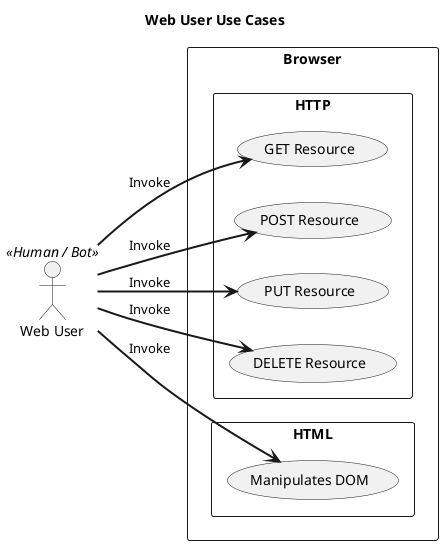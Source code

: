 @startuml
title Web User Use Cases
left to right direction
actor :Web User: << Human / Bot >> as WebUser

rectangle Browser{
    rectangle HTTP {
        usecase (GET Resource) as HttpGet
        usecase (POST Resource) as HttpPost
        usecase (PUT Resource) as HttpPut
        usecase (DELETE Resource) as HttpDelete
    }

    rectangle HTML {
        usecase (Manipulates DOM) as ManipDom
    }
}

WebUser =d=> ManipDom : Invoke

WebUser =r=> HttpGet : Invoke
WebUser =r=> HttpPost : Invoke
WebUser =r=> HttpPut : Invoke
WebUser =r=> HttpDelete : Invoke
@enduml
@startuml
title Godzilla Use Cases
'https://plantuml.com/use-case-diagram
left to right direction

skinparam actorStyle awesome

actor Godzilla << Server >>
note bottom of Godzilla
    Godzilla is Hosted in IIS or
    another web server.
end note

rectangle Browser{
    rectangle HTTP {
        usecase (GET Resource) as HttpGet
        usecase (POST Resource) as HttpPost
        usecase (PUT Resource) as HttpPut
        usecase (DELETE Resource) as HttpDelete
    }

    rectangle WebSocket {
        usecase (Read Resource) as ReadRes
        usecase (Save Resource) as SaveRes
        usecase (Remove Resource) as RemoveRes
        usecase (Send Notification) << Event >> as Notification
    }
}

Godzilla <=l= ReadRes
Godzilla <=l= SaveRes
Godzilla <=l= RemoveRes

Godzilla =d=> Notification

Godzilla <=u= HttpGet
Godzilla <=u= HttpPost
Godzilla <=u= HttpPut
Godzilla <=u= HttpDelete
@enduml
@startuml
title Mothra Uses Cases
top to bottom direction
skinparam actorStyle hollow

rectangle Browser {
    rectangle HTML {
        usecase (Load DOM) as LoadDom
        usecase (Manipulates DOM) as ManipDom
    }

    rectangle WebSocket {
        usecase (Read Resource) as ReadRes
        usecase (Save Resource) as SaveRes
        usecase (Remove Resource) as RemoveRes
        usecase (Send Notification) << Event >> as Notification
    }

    usecase (Trigger Event) as TriggerEvent
    usecase (Notifies Subscribers) << Event >> as Notify
    usecase (IPC)

    TriggerEvent <|.d. Notify : Inherit
    TriggerEvent .u.|> ManipDom : Inherit
    TriggerEvent .u.|> LoadDom : Inherit

    actor Kong << WASM >> as Kong
    actor Mothra << JavaScript >> as Mothra

    Notify =d=> Mothra 

    Mothra =u=> ManipDom : Invoke
    Mothra =u=> LoadDom : Invoke

    Mothra =d=> ReadRes : Invoke
    Mothra =d=> SaveRes : Invoke
    Mothra =d=> RemoveRes : Invoke

    Mothra <=d= Notification

    Kong <=r= IPC : Invoke
    IPC <=r= Mothra : Invoke
}
@enduml
@startuml
title Kong Use Cases
top to bottom direction
skinparam actorStyle hollow

rectangle Browser {
    rectangle HTML {
        usecase (Load DOM) as LoadDom
        usecase (Manipulates DOM) as ManipDom
    }

    rectangle WebSocket {
        usecase (Read Resource) as ReadRes
        usecase (Save Resource) as SaveRes
        usecase (Remove Resource) as RemoveRes
        usecase (Send Notification) << Event >> as Notification
    }

    usecase (Trigger Event) as TriggerEvent
    usecase (Notifies Subscribers) << Event >> as Notify
    usecase (IPC)

    TriggerEvent <|.d. Notify : Inherit
    TriggerEvent .u.|> ManipDom : Inherit
    TriggerEvent .u.|> LoadDom : Inherit

    actor Kong << WASM >> as Kong
    actor Mothra << JavaScript >> as Mothra

    Notify ==> Kong

    Kong =d=> ReadRes : Invoke
    Kong =d=> SaveRes : Invoke
    Kong =d=> RemoveRes : Invoke

    Kong <=d= Notification

    Kong =l=> IPC : Invoke
    IPC =r=> Mothra : Invoke

    Mothra =d=> ManipDom : Invoke
    Mothra =d=> LoadDom : Invoke
}
@enduml

